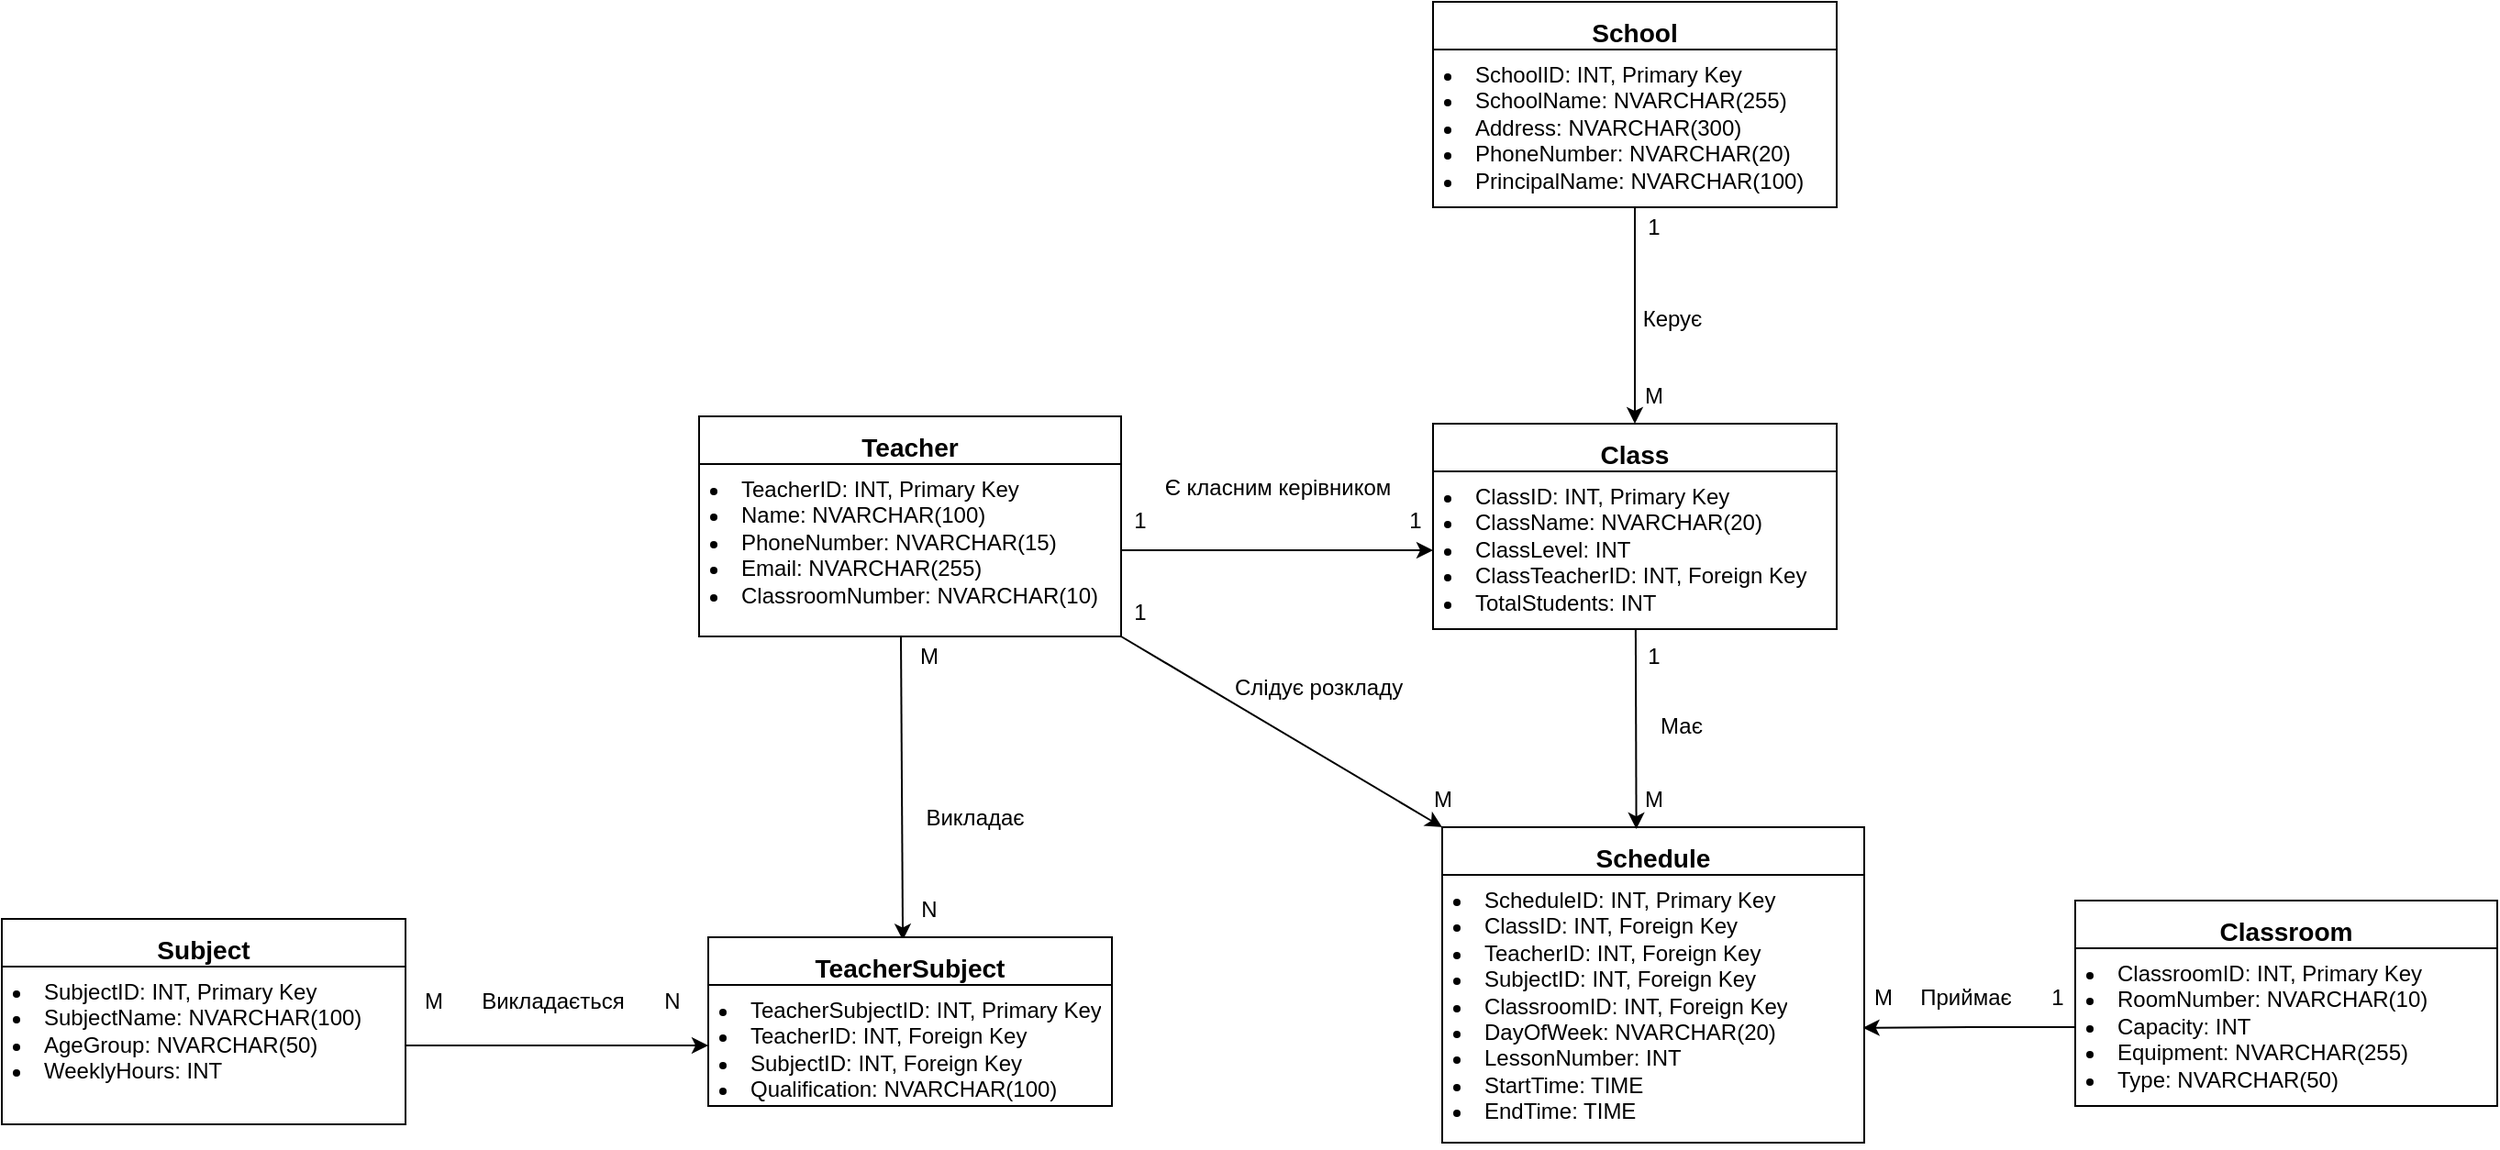 <mxfile version="24.9.1">
  <diagram name="Page-1" id="-4IbCbSpk6DqZA47D4Hw">
    <mxGraphModel dx="1049" dy="766" grid="1" gridSize="10" guides="1" tooltips="1" connect="1" arrows="1" fold="1" page="1" pageScale="1" pageWidth="850" pageHeight="1100" math="0" shadow="0">
      <root>
        <mxCell id="0" />
        <mxCell id="1" parent="0" />
        <mxCell id="OsJT4_v6p5zmbBN5SUL9-35" style="edgeStyle=orthogonalEdgeStyle;rounded=0;orthogonalLoop=1;jettySize=auto;html=1;entryX=0.5;entryY=0;entryDx=0;entryDy=0;" edge="1" parent="1" source="OsJT4_v6p5zmbBN5SUL9-9" target="OsJT4_v6p5zmbBN5SUL9-26">
          <mxGeometry relative="1" as="geometry" />
        </mxCell>
        <mxCell id="OsJT4_v6p5zmbBN5SUL9-9" value="&lt;h3 style=&quot;margin:0in;line-height:150%&quot;&gt;School&lt;/h3&gt;" style="swimlane;fontStyle=1;align=center;verticalAlign=top;childLayout=stackLayout;horizontal=1;startSize=26;horizontalStack=0;resizeParent=1;resizeParentMax=0;resizeLast=0;collapsible=1;marginBottom=0;whiteSpace=wrap;html=1;" vertex="1" parent="1">
          <mxGeometry x="980" y="720" width="220" height="112" as="geometry" />
        </mxCell>
        <mxCell id="OsJT4_v6p5zmbBN5SUL9-12" value="&lt;li class=&quot;whitespace-normal break-words&quot;&gt;SchoolID: INT, Primary Key&lt;/li&gt;&lt;li class=&quot;whitespace-normal break-words&quot;&gt;SchoolName: NVARCHAR(255)&lt;/li&gt;&lt;li class=&quot;whitespace-normal break-words&quot;&gt;Address: NVARCHAR(300)&lt;/li&gt;&lt;li class=&quot;whitespace-normal break-words&quot;&gt;PhoneNumber: NVARCHAR(20)&lt;/li&gt;&lt;li class=&quot;whitespace-normal break-words&quot;&gt;PrincipalName: NVARCHAR(100)&lt;/li&gt;" style="text;strokeColor=none;fillColor=none;align=left;verticalAlign=top;spacingLeft=4;spacingRight=4;overflow=hidden;rotatable=0;points=[[0,0.5],[1,0.5]];portConstraint=eastwest;whiteSpace=wrap;html=1;" vertex="1" parent="OsJT4_v6p5zmbBN5SUL9-9">
          <mxGeometry y="26" width="220" height="86" as="geometry" />
        </mxCell>
        <mxCell id="OsJT4_v6p5zmbBN5SUL9-13" value="&lt;h3 style=&quot;margin:0in;line-height:150%&quot;&gt;Teacher&lt;/h3&gt;" style="swimlane;fontStyle=1;align=center;verticalAlign=top;childLayout=stackLayout;horizontal=1;startSize=26;horizontalStack=0;resizeParent=1;resizeParentMax=0;resizeLast=0;collapsible=1;marginBottom=0;whiteSpace=wrap;html=1;" vertex="1" parent="1">
          <mxGeometry x="580" y="946" width="230" height="120" as="geometry" />
        </mxCell>
        <mxCell id="OsJT4_v6p5zmbBN5SUL9-15" value="&lt;li class=&quot;whitespace-normal break-words&quot;&gt;&lt;span style=&quot;background-color: initial;&quot;&gt;TeacherID: INT, Primary Key&lt;/span&gt;&lt;/li&gt;&lt;li class=&quot;whitespace-normal break-words&quot;&gt;Name: NVARCHAR(100)&lt;/li&gt;&lt;li class=&quot;whitespace-normal break-words&quot;&gt;PhoneNumber: NVARCHAR(15)&lt;/li&gt;&lt;li class=&quot;whitespace-normal break-words&quot;&gt;Email: NVARCHAR(255)&lt;/li&gt;&lt;li class=&quot;whitespace-normal break-words&quot;&gt;ClassroomNumber: NVARCHAR(10)&lt;/li&gt;" style="text;strokeColor=none;fillColor=none;align=left;verticalAlign=top;spacingLeft=4;spacingRight=4;overflow=hidden;rotatable=0;points=[[0,0.5],[1,0.5]];portConstraint=eastwest;whiteSpace=wrap;html=1;" vertex="1" parent="OsJT4_v6p5zmbBN5SUL9-13">
          <mxGeometry y="26" width="230" height="94" as="geometry" />
        </mxCell>
        <mxCell id="OsJT4_v6p5zmbBN5SUL9-47" value="" style="endArrow=classic;html=1;rounded=0;entryX=0.482;entryY=0.018;entryDx=0;entryDy=0;entryPerimeter=0;" edge="1" parent="OsJT4_v6p5zmbBN5SUL9-13" target="OsJT4_v6p5zmbBN5SUL9-32">
          <mxGeometry width="50" height="50" relative="1" as="geometry">
            <mxPoint x="110" y="120" as="sourcePoint" />
            <mxPoint x="160" y="70" as="targetPoint" />
          </mxGeometry>
        </mxCell>
        <mxCell id="OsJT4_v6p5zmbBN5SUL9-20" value="&lt;h3 style=&quot;margin:0in;line-height:150%&quot;&gt;Subject&lt;/h3&gt;" style="swimlane;fontStyle=1;align=center;verticalAlign=top;childLayout=stackLayout;horizontal=1;startSize=26;horizontalStack=0;resizeParent=1;resizeParentMax=0;resizeLast=0;collapsible=1;marginBottom=0;whiteSpace=wrap;html=1;" vertex="1" parent="1">
          <mxGeometry x="200" y="1220" width="220" height="112" as="geometry" />
        </mxCell>
        <mxCell id="OsJT4_v6p5zmbBN5SUL9-22" value="&lt;li class=&quot;whitespace-normal break-words&quot;&gt;&lt;span style=&quot;background-color: initial;&quot;&gt;SubjectID: INT, Primary Key&lt;/span&gt;&lt;/li&gt;&lt;li class=&quot;whitespace-normal break-words&quot;&gt;SubjectName: NVARCHAR(100)&lt;/li&gt;&lt;li class=&quot;whitespace-normal break-words&quot;&gt;AgeGroup: NVARCHAR(50)&lt;/li&gt;&lt;li class=&quot;whitespace-normal break-words&quot;&gt;WeeklyHours: INT&lt;/li&gt;" style="text;strokeColor=none;fillColor=none;align=left;verticalAlign=top;spacingLeft=4;spacingRight=4;overflow=hidden;rotatable=0;points=[[0,0.5],[1,0.5]];portConstraint=eastwest;whiteSpace=wrap;html=1;" vertex="1" parent="OsJT4_v6p5zmbBN5SUL9-20">
          <mxGeometry y="26" width="220" height="86" as="geometry" />
        </mxCell>
        <mxCell id="OsJT4_v6p5zmbBN5SUL9-23" value="&lt;h3 style=&quot;margin:0in;line-height:150%&quot;&gt;Classroom&lt;/h3&gt;" style="swimlane;fontStyle=1;align=center;verticalAlign=top;childLayout=stackLayout;horizontal=1;startSize=26;horizontalStack=0;resizeParent=1;resizeParentMax=0;resizeLast=0;collapsible=1;marginBottom=0;whiteSpace=wrap;html=1;" vertex="1" parent="1">
          <mxGeometry x="1330" y="1210" width="230" height="112" as="geometry" />
        </mxCell>
        <mxCell id="OsJT4_v6p5zmbBN5SUL9-25" value="&lt;li class=&quot;whitespace-normal break-words&quot;&gt;&lt;span style=&quot;background-color: initial;&quot;&gt;ClassroomID: INT, Primary Key&lt;/span&gt;&lt;/li&gt;&lt;li class=&quot;whitespace-normal break-words&quot;&gt;RoomNumber: NVARCHAR(10)&lt;/li&gt;&lt;li class=&quot;whitespace-normal break-words&quot;&gt;Capacity: INT&lt;/li&gt;&lt;li class=&quot;whitespace-normal break-words&quot;&gt;Equipment: NVARCHAR(255)&lt;/li&gt;&lt;li class=&quot;whitespace-normal break-words&quot;&gt;Type: NVARCHAR(50)&lt;/li&gt;" style="text;strokeColor=none;fillColor=none;align=left;verticalAlign=top;spacingLeft=4;spacingRight=4;overflow=hidden;rotatable=0;points=[[0,0.5],[1,0.5]];portConstraint=eastwest;whiteSpace=wrap;html=1;" vertex="1" parent="OsJT4_v6p5zmbBN5SUL9-23">
          <mxGeometry y="26" width="230" height="86" as="geometry" />
        </mxCell>
        <mxCell id="OsJT4_v6p5zmbBN5SUL9-26" value="&lt;h3 style=&quot;margin:0in;line-height:150%&quot;&gt;Class&lt;/h3&gt;" style="swimlane;fontStyle=1;align=center;verticalAlign=top;childLayout=stackLayout;horizontal=1;startSize=26;horizontalStack=0;resizeParent=1;resizeParentMax=0;resizeLast=0;collapsible=1;marginBottom=0;whiteSpace=wrap;html=1;" vertex="1" parent="1">
          <mxGeometry x="980" y="950" width="220" height="112" as="geometry" />
        </mxCell>
        <mxCell id="OsJT4_v6p5zmbBN5SUL9-28" value="&lt;li class=&quot;whitespace-normal break-words&quot;&gt;&lt;span style=&quot;background-color: initial;&quot;&gt;ClassID: INT, Primary Key&lt;/span&gt;&lt;/li&gt;&lt;li class=&quot;whitespace-normal break-words&quot;&gt;ClassName: NVARCHAR(20)&lt;/li&gt;&lt;li class=&quot;whitespace-normal break-words&quot;&gt;ClassLevel: INT&lt;/li&gt;&lt;li class=&quot;whitespace-normal break-words&quot;&gt;ClassTeacherID: INT, Foreign Key&lt;/li&gt;&lt;li class=&quot;whitespace-normal break-words&quot;&gt;TotalStudents: INT&lt;/li&gt;" style="text;strokeColor=none;fillColor=none;align=left;verticalAlign=top;spacingLeft=4;spacingRight=4;overflow=hidden;rotatable=0;points=[[0,0.5],[1,0.5]];portConstraint=eastwest;whiteSpace=wrap;html=1;" vertex="1" parent="OsJT4_v6p5zmbBN5SUL9-26">
          <mxGeometry y="26" width="220" height="86" as="geometry" />
        </mxCell>
        <mxCell id="OsJT4_v6p5zmbBN5SUL9-29" value="&lt;h3 style=&quot;margin:0in;line-height:150%&quot;&gt;Schedule&lt;/h3&gt;" style="swimlane;fontStyle=1;align=center;verticalAlign=top;childLayout=stackLayout;horizontal=1;startSize=26;horizontalStack=0;resizeParent=1;resizeParentMax=0;resizeLast=0;collapsible=1;marginBottom=0;whiteSpace=wrap;html=1;" vertex="1" parent="1">
          <mxGeometry x="985" y="1170" width="230" height="172" as="geometry" />
        </mxCell>
        <mxCell id="OsJT4_v6p5zmbBN5SUL9-31" value="&lt;li class=&quot;whitespace-normal break-words&quot;&gt;&lt;span style=&quot;background-color: initial;&quot;&gt;ScheduleID: INT, Primary Key&lt;/span&gt;&lt;/li&gt;&lt;li class=&quot;whitespace-normal break-words&quot;&gt;ClassID: INT, Foreign Key&lt;/li&gt;&lt;li class=&quot;whitespace-normal break-words&quot;&gt;TeacherID: INT, Foreign Key&lt;/li&gt;&lt;li class=&quot;whitespace-normal break-words&quot;&gt;SubjectID: INT, Foreign Key&lt;/li&gt;&lt;li class=&quot;whitespace-normal break-words&quot;&gt;ClassroomID: INT, Foreign Key&lt;/li&gt;&lt;li class=&quot;whitespace-normal break-words&quot;&gt;DayOfWeek: NVARCHAR(20)&lt;/li&gt;&lt;li class=&quot;whitespace-normal break-words&quot;&gt;LessonNumber: INT&lt;/li&gt;&lt;li class=&quot;whitespace-normal break-words&quot;&gt;StartTime: TIME&lt;/li&gt;&lt;li class=&quot;whitespace-normal break-words&quot;&gt;EndTime: TIME&lt;/li&gt;" style="text;strokeColor=none;fillColor=none;align=left;verticalAlign=top;spacingLeft=4;spacingRight=4;overflow=hidden;rotatable=0;points=[[0,0.5],[1,0.5]];portConstraint=eastwest;whiteSpace=wrap;html=1;" vertex="1" parent="OsJT4_v6p5zmbBN5SUL9-29">
          <mxGeometry y="26" width="230" height="146" as="geometry" />
        </mxCell>
        <mxCell id="OsJT4_v6p5zmbBN5SUL9-32" value="&lt;h3 style=&quot;margin:0in;line-height:150%&quot;&gt;TeacherSubject&lt;/h3&gt;" style="swimlane;fontStyle=1;align=center;verticalAlign=top;childLayout=stackLayout;horizontal=1;startSize=26;horizontalStack=0;resizeParent=1;resizeParentMax=0;resizeLast=0;collapsible=1;marginBottom=0;whiteSpace=wrap;html=1;" vertex="1" parent="1">
          <mxGeometry x="585" y="1230" width="220" height="92" as="geometry" />
        </mxCell>
        <mxCell id="OsJT4_v6p5zmbBN5SUL9-34" value="&lt;li class=&quot;whitespace-normal break-words&quot;&gt;&lt;span style=&quot;background-color: initial;&quot;&gt;TeacherSubjectID: INT, Primary Key&lt;/span&gt;&lt;/li&gt;&lt;li class=&quot;whitespace-normal break-words&quot;&gt;TeacherID: INT, Foreign Key&lt;/li&gt;&lt;li class=&quot;whitespace-normal break-words&quot;&gt;SubjectID: INT, Foreign Key&lt;/li&gt;&lt;li class=&quot;whitespace-normal break-words&quot;&gt;Qualification: NVARCHAR(100)&lt;/li&gt;" style="text;strokeColor=none;fillColor=none;align=left;verticalAlign=top;spacingLeft=4;spacingRight=4;overflow=hidden;rotatable=0;points=[[0,0.5],[1,0.5]];portConstraint=eastwest;whiteSpace=wrap;html=1;" vertex="1" parent="OsJT4_v6p5zmbBN5SUL9-32">
          <mxGeometry y="26" width="220" height="66" as="geometry" />
        </mxCell>
        <mxCell id="OsJT4_v6p5zmbBN5SUL9-36" value="Керує" style="text;html=1;align=center;verticalAlign=middle;resizable=0;points=[];autosize=1;strokeColor=none;fillColor=none;" vertex="1" parent="1">
          <mxGeometry x="1080" y="878" width="60" height="30" as="geometry" />
        </mxCell>
        <mxCell id="OsJT4_v6p5zmbBN5SUL9-38" value="1" style="text;html=1;align=center;verticalAlign=middle;resizable=0;points=[];autosize=1;strokeColor=none;fillColor=none;" vertex="1" parent="1">
          <mxGeometry x="1085" y="828" width="30" height="30" as="geometry" />
        </mxCell>
        <mxCell id="OsJT4_v6p5zmbBN5SUL9-39" value="М" style="text;html=1;align=center;verticalAlign=middle;resizable=0;points=[];autosize=1;strokeColor=none;fillColor=none;" vertex="1" parent="1">
          <mxGeometry x="1085" y="920" width="30" height="30" as="geometry" />
        </mxCell>
        <mxCell id="OsJT4_v6p5zmbBN5SUL9-40" style="edgeStyle=orthogonalEdgeStyle;rounded=0;orthogonalLoop=1;jettySize=auto;html=1;entryX=0;entryY=0.5;entryDx=0;entryDy=0;" edge="1" parent="1" source="OsJT4_v6p5zmbBN5SUL9-15" target="OsJT4_v6p5zmbBN5SUL9-28">
          <mxGeometry relative="1" as="geometry" />
        </mxCell>
        <mxCell id="OsJT4_v6p5zmbBN5SUL9-41" value="Є класним керівником" style="text;html=1;align=center;verticalAlign=middle;resizable=0;points=[];autosize=1;strokeColor=none;fillColor=none;" vertex="1" parent="1">
          <mxGeometry x="820" y="970" width="150" height="30" as="geometry" />
        </mxCell>
        <mxCell id="OsJT4_v6p5zmbBN5SUL9-42" value="1" style="text;html=1;align=center;verticalAlign=middle;resizable=0;points=[];autosize=1;strokeColor=none;fillColor=none;" vertex="1" parent="1">
          <mxGeometry x="805" y="988" width="30" height="30" as="geometry" />
        </mxCell>
        <mxCell id="OsJT4_v6p5zmbBN5SUL9-43" value="1" style="text;html=1;align=center;verticalAlign=middle;resizable=0;points=[];autosize=1;strokeColor=none;fillColor=none;" vertex="1" parent="1">
          <mxGeometry x="955" y="988" width="30" height="30" as="geometry" />
        </mxCell>
        <mxCell id="OsJT4_v6p5zmbBN5SUL9-48" value="М" style="text;html=1;align=center;verticalAlign=middle;resizable=0;points=[];autosize=1;strokeColor=none;fillColor=none;" vertex="1" parent="1">
          <mxGeometry x="690" y="1062" width="30" height="30" as="geometry" />
        </mxCell>
        <mxCell id="OsJT4_v6p5zmbBN5SUL9-50" value="N" style="text;html=1;align=center;verticalAlign=middle;resizable=0;points=[];autosize=1;strokeColor=none;fillColor=none;" vertex="1" parent="1">
          <mxGeometry x="690" y="1200" width="30" height="30" as="geometry" />
        </mxCell>
        <mxCell id="OsJT4_v6p5zmbBN5SUL9-52" value="Викладає" style="text;html=1;align=center;verticalAlign=middle;resizable=0;points=[];autosize=1;strokeColor=none;fillColor=none;" vertex="1" parent="1">
          <mxGeometry x="690" y="1150" width="80" height="30" as="geometry" />
        </mxCell>
        <mxCell id="OsJT4_v6p5zmbBN5SUL9-53" style="edgeStyle=orthogonalEdgeStyle;rounded=0;orthogonalLoop=1;jettySize=auto;html=1;entryX=0;entryY=0.5;entryDx=0;entryDy=0;" edge="1" parent="1" source="OsJT4_v6p5zmbBN5SUL9-22" target="OsJT4_v6p5zmbBN5SUL9-34">
          <mxGeometry relative="1" as="geometry" />
        </mxCell>
        <mxCell id="OsJT4_v6p5zmbBN5SUL9-54" value="Викладається" style="text;html=1;align=center;verticalAlign=middle;resizable=0;points=[];autosize=1;strokeColor=none;fillColor=none;" vertex="1" parent="1">
          <mxGeometry x="450" y="1250" width="100" height="30" as="geometry" />
        </mxCell>
        <mxCell id="OsJT4_v6p5zmbBN5SUL9-56" value="М" style="text;html=1;align=center;verticalAlign=middle;resizable=0;points=[];autosize=1;strokeColor=none;fillColor=none;" vertex="1" parent="1">
          <mxGeometry x="420" y="1250" width="30" height="30" as="geometry" />
        </mxCell>
        <mxCell id="OsJT4_v6p5zmbBN5SUL9-57" value="N" style="text;html=1;align=center;verticalAlign=middle;resizable=0;points=[];autosize=1;strokeColor=none;fillColor=none;" vertex="1" parent="1">
          <mxGeometry x="550" y="1250" width="30" height="30" as="geometry" />
        </mxCell>
        <mxCell id="OsJT4_v6p5zmbBN5SUL9-58" value="" style="endArrow=classic;html=1;rounded=0;entryX=0;entryY=0;entryDx=0;entryDy=0;" edge="1" parent="1" target="OsJT4_v6p5zmbBN5SUL9-29">
          <mxGeometry width="50" height="50" relative="1" as="geometry">
            <mxPoint x="810" y="1066" as="sourcePoint" />
            <mxPoint x="860" y="1016" as="targetPoint" />
          </mxGeometry>
        </mxCell>
        <mxCell id="OsJT4_v6p5zmbBN5SUL9-59" value="Слідує розкладу" style="text;whiteSpace=wrap;html=1;" vertex="1" parent="1">
          <mxGeometry x="870" y="1080" width="130" height="40" as="geometry" />
        </mxCell>
        <mxCell id="OsJT4_v6p5zmbBN5SUL9-60" value="1" style="text;html=1;align=center;verticalAlign=middle;resizable=0;points=[];autosize=1;strokeColor=none;fillColor=none;" vertex="1" parent="1">
          <mxGeometry x="805" y="1038" width="30" height="30" as="geometry" />
        </mxCell>
        <mxCell id="OsJT4_v6p5zmbBN5SUL9-61" value="М" style="text;html=1;align=center;verticalAlign=middle;resizable=0;points=[];autosize=1;strokeColor=none;fillColor=none;" vertex="1" parent="1">
          <mxGeometry x="970" y="1140" width="30" height="30" as="geometry" />
        </mxCell>
        <mxCell id="OsJT4_v6p5zmbBN5SUL9-62" value="" style="endArrow=classic;html=1;rounded=0;exitX=0.502;exitY=1.005;exitDx=0;exitDy=0;exitPerimeter=0;entryX=0.46;entryY=0.006;entryDx=0;entryDy=0;entryPerimeter=0;" edge="1" parent="1" source="OsJT4_v6p5zmbBN5SUL9-28" target="OsJT4_v6p5zmbBN5SUL9-29">
          <mxGeometry width="50" height="50" relative="1" as="geometry">
            <mxPoint x="1090" y="1070" as="sourcePoint" />
            <mxPoint x="1140" y="1020" as="targetPoint" />
          </mxGeometry>
        </mxCell>
        <mxCell id="OsJT4_v6p5zmbBN5SUL9-63" value="1" style="text;html=1;align=center;verticalAlign=middle;resizable=0;points=[];autosize=1;strokeColor=none;fillColor=none;" vertex="1" parent="1">
          <mxGeometry x="1085" y="1062" width="30" height="30" as="geometry" />
        </mxCell>
        <mxCell id="OsJT4_v6p5zmbBN5SUL9-64" value="Має" style="text;html=1;align=center;verticalAlign=middle;resizable=0;points=[];autosize=1;strokeColor=none;fillColor=none;" vertex="1" parent="1">
          <mxGeometry x="1090" y="1100" width="50" height="30" as="geometry" />
        </mxCell>
        <mxCell id="OsJT4_v6p5zmbBN5SUL9-65" value="М" style="text;html=1;align=center;verticalAlign=middle;resizable=0;points=[];autosize=1;strokeColor=none;fillColor=none;" vertex="1" parent="1">
          <mxGeometry x="1085" y="1140" width="30" height="30" as="geometry" />
        </mxCell>
        <mxCell id="OsJT4_v6p5zmbBN5SUL9-67" style="edgeStyle=orthogonalEdgeStyle;rounded=0;orthogonalLoop=1;jettySize=auto;html=1;entryX=0.997;entryY=0.571;entryDx=0;entryDy=0;entryPerimeter=0;" edge="1" parent="1" source="OsJT4_v6p5zmbBN5SUL9-25" target="OsJT4_v6p5zmbBN5SUL9-31">
          <mxGeometry relative="1" as="geometry" />
        </mxCell>
        <mxCell id="OsJT4_v6p5zmbBN5SUL9-68" value="Приймає" style="text;html=1;align=center;verticalAlign=middle;resizable=0;points=[];autosize=1;strokeColor=none;fillColor=none;" vertex="1" parent="1">
          <mxGeometry x="1235" y="1248" width="70" height="30" as="geometry" />
        </mxCell>
        <mxCell id="OsJT4_v6p5zmbBN5SUL9-69" value="1" style="text;html=1;align=center;verticalAlign=middle;resizable=0;points=[];autosize=1;strokeColor=none;fillColor=none;" vertex="1" parent="1">
          <mxGeometry x="1305" y="1248" width="30" height="30" as="geometry" />
        </mxCell>
        <mxCell id="OsJT4_v6p5zmbBN5SUL9-70" value="М" style="text;html=1;align=center;verticalAlign=middle;resizable=0;points=[];autosize=1;strokeColor=none;fillColor=none;" vertex="1" parent="1">
          <mxGeometry x="1210" y="1248" width="30" height="30" as="geometry" />
        </mxCell>
      </root>
    </mxGraphModel>
  </diagram>
</mxfile>

